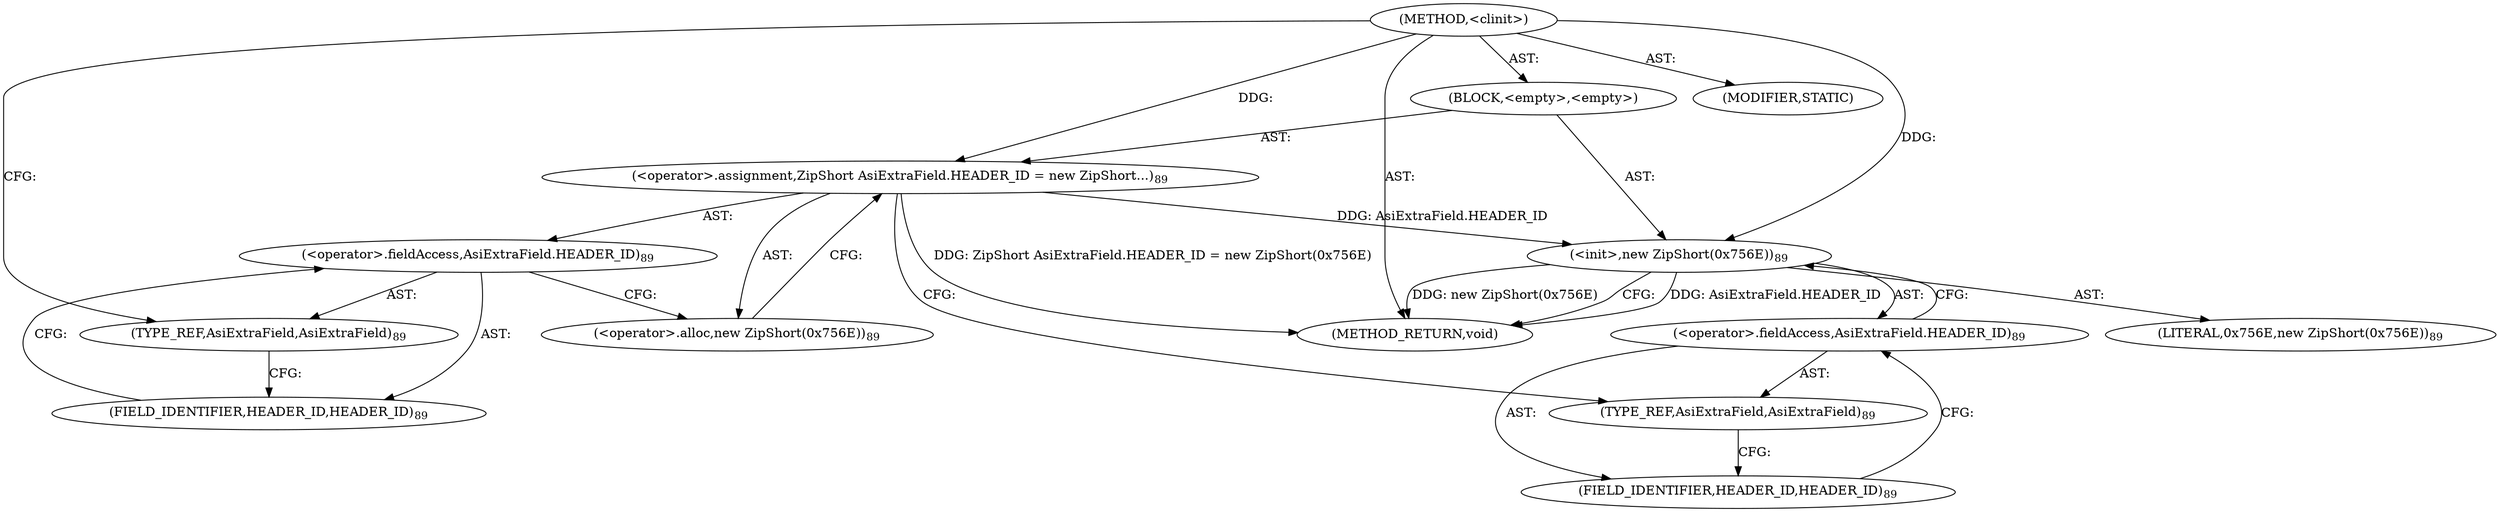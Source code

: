 digraph "&lt;clinit&gt;" {  
"111669149715" [label = <(METHOD,&lt;clinit&gt;)> ]
"25769803813" [label = <(BLOCK,&lt;empty&gt;,&lt;empty&gt;)> ]
"30064771257" [label = <(&lt;operator&gt;.assignment,ZipShort AsiExtraField.HEADER_ID = new ZipShort...)<SUB>89</SUB>> ]
"30064771258" [label = <(&lt;operator&gt;.fieldAccess,AsiExtraField.HEADER_ID)<SUB>89</SUB>> ]
"180388626434" [label = <(TYPE_REF,AsiExtraField,AsiExtraField)<SUB>89</SUB>> ]
"55834574888" [label = <(FIELD_IDENTIFIER,HEADER_ID,HEADER_ID)<SUB>89</SUB>> ]
"30064771259" [label = <(&lt;operator&gt;.alloc,new ZipShort(0x756E))<SUB>89</SUB>> ]
"30064771260" [label = <(&lt;init&gt;,new ZipShort(0x756E))<SUB>89</SUB>> ]
"30064771261" [label = <(&lt;operator&gt;.fieldAccess,AsiExtraField.HEADER_ID)<SUB>89</SUB>> ]
"180388626435" [label = <(TYPE_REF,AsiExtraField,AsiExtraField)<SUB>89</SUB>> ]
"55834574889" [label = <(FIELD_IDENTIFIER,HEADER_ID,HEADER_ID)<SUB>89</SUB>> ]
"90194313263" [label = <(LITERAL,0x756E,new ZipShort(0x756E))<SUB>89</SUB>> ]
"133143986222" [label = <(MODIFIER,STATIC)> ]
"128849018899" [label = <(METHOD_RETURN,void)> ]
  "111669149715" -> "25769803813"  [ label = "AST: "] 
  "111669149715" -> "133143986222"  [ label = "AST: "] 
  "111669149715" -> "128849018899"  [ label = "AST: "] 
  "25769803813" -> "30064771257"  [ label = "AST: "] 
  "25769803813" -> "30064771260"  [ label = "AST: "] 
  "30064771257" -> "30064771258"  [ label = "AST: "] 
  "30064771257" -> "30064771259"  [ label = "AST: "] 
  "30064771258" -> "180388626434"  [ label = "AST: "] 
  "30064771258" -> "55834574888"  [ label = "AST: "] 
  "30064771260" -> "30064771261"  [ label = "AST: "] 
  "30064771260" -> "90194313263"  [ label = "AST: "] 
  "30064771261" -> "180388626435"  [ label = "AST: "] 
  "30064771261" -> "55834574889"  [ label = "AST: "] 
  "30064771257" -> "180388626435"  [ label = "CFG: "] 
  "30064771260" -> "128849018899"  [ label = "CFG: "] 
  "30064771258" -> "30064771259"  [ label = "CFG: "] 
  "30064771259" -> "30064771257"  [ label = "CFG: "] 
  "30064771261" -> "30064771260"  [ label = "CFG: "] 
  "180388626434" -> "55834574888"  [ label = "CFG: "] 
  "55834574888" -> "30064771258"  [ label = "CFG: "] 
  "180388626435" -> "55834574889"  [ label = "CFG: "] 
  "55834574889" -> "30064771261"  [ label = "CFG: "] 
  "111669149715" -> "180388626434"  [ label = "CFG: "] 
  "30064771257" -> "128849018899"  [ label = "DDG: ZipShort AsiExtraField.HEADER_ID = new ZipShort(0x756E)"] 
  "30064771260" -> "128849018899"  [ label = "DDG: AsiExtraField.HEADER_ID"] 
  "30064771260" -> "128849018899"  [ label = "DDG: new ZipShort(0x756E)"] 
  "111669149715" -> "30064771257"  [ label = "DDG: "] 
  "30064771257" -> "30064771260"  [ label = "DDG: AsiExtraField.HEADER_ID"] 
  "111669149715" -> "30064771260"  [ label = "DDG: "] 
}
